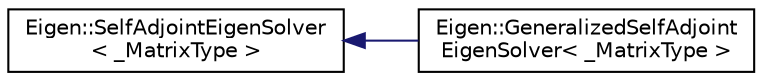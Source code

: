 digraph "Graphical Class Hierarchy"
{
  edge [fontname="Helvetica",fontsize="10",labelfontname="Helvetica",labelfontsize="10"];
  node [fontname="Helvetica",fontsize="10",shape=record];
  rankdir="LR";
  Node1 [label="Eigen::SelfAdjointEigenSolver\l\< _MatrixType \>",height=0.2,width=0.4,color="black", fillcolor="white", style="filled",URL="$class_eigen_1_1_self_adjoint_eigen_solver.html",tooltip="Computes eigenvalues and eigenvectors of selfadjoint matrices. "];
  Node1 -> Node2 [dir="back",color="midnightblue",fontsize="10",style="solid",fontname="Helvetica"];
  Node2 [label="Eigen::GeneralizedSelfAdjoint\lEigenSolver\< _MatrixType \>",height=0.2,width=0.4,color="black", fillcolor="white", style="filled",URL="$class_eigen_1_1_generalized_self_adjoint_eigen_solver.html",tooltip="Computes eigenvalues and eigenvectors of the generalized selfadjoint eigen problem. "];
}
